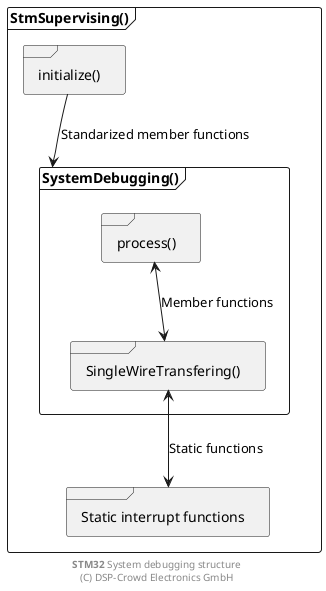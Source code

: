 
@startuml

frame "StmSupervising()" as pSup {

  frame "initialize()" as pInit

  frame "SystemDebugging()" as pDbg {

    frame "process()" as pProc
    frame "SingleWireTransfering()" as pSwt
  }
  
  frame "Static interrupt functions" as pInt
}

pInit --> pDbg : Standarized member functions
pProc <--> pSwt : Member functions
pSwt <--> pInt : Static functions

footer **STM32** System debugging structure\n(C) DSP-Crowd Electronics GmbH

@enduml

